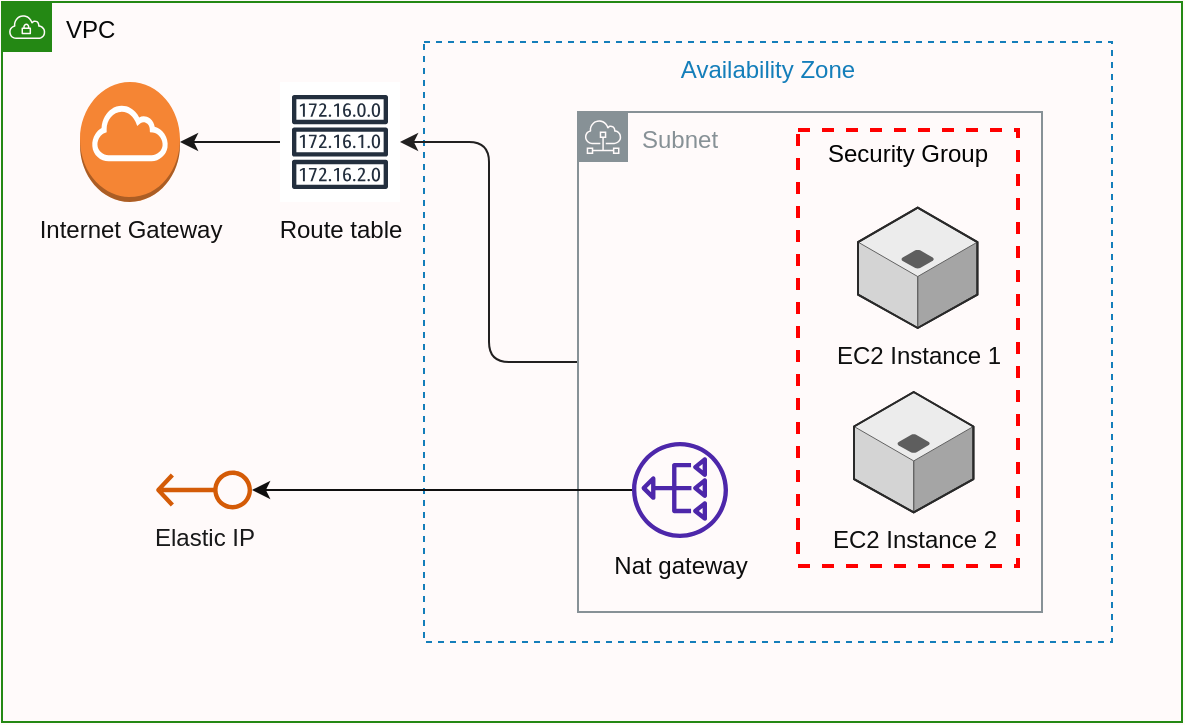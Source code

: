 <mxfile>
    <diagram id="RS0syd086Za-puUE_yWG" name="Page-1">
        <mxGraphModel dx="924" dy="346" grid="0" gridSize="10" guides="1" tooltips="1" connect="1" arrows="1" fold="1" page="1" pageScale="1" pageWidth="850" pageHeight="1100" background="#fffafa" math="0" shadow="0">
            <root>
                <mxCell id="0"/>
                <mxCell id="1" parent="0"/>
                <mxCell id="2" value="VPC" style="points=[[0,0],[0.25,0],[0.5,0],[0.75,0],[1,0],[1,0.25],[1,0.5],[1,0.75],[1,1],[0.75,1],[0.5,1],[0.25,1],[0,1],[0,0.75],[0,0.5],[0,0.25]];outlineConnect=0;gradientColor=none;html=1;whiteSpace=wrap;fontSize=12;fontStyle=0;container=1;pointerEvents=0;collapsible=0;recursiveResize=0;shape=mxgraph.aws4.group;grIcon=mxgraph.aws4.group_vpc;strokeColor=#248814;fillColor=none;verticalAlign=top;align=left;spacingLeft=30;fontColor=#070808;dashed=0;" parent="1" vertex="1">
                    <mxGeometry x="100" y="100" width="590" height="360" as="geometry"/>
                </mxCell>
                <mxCell id="3" value="Availability Zone" style="fillColor=none;strokeColor=#147EBA;dashed=1;verticalAlign=top;fontStyle=0;fontColor=#147EBA;" parent="2" vertex="1">
                    <mxGeometry x="211" y="20" width="344" height="300" as="geometry"/>
                </mxCell>
                <mxCell id="8" value="" style="edgeStyle=orthogonalEdgeStyle;html=1;fontColor=#eef2f7;strokeColor=#222020;" parent="2" source="4" target="6" edge="1">
                    <mxGeometry relative="1" as="geometry"/>
                </mxCell>
                <mxCell id="4" value="Subnet" style="sketch=0;outlineConnect=0;gradientColor=none;html=1;whiteSpace=wrap;fontSize=12;fontStyle=0;shape=mxgraph.aws4.group;grIcon=mxgraph.aws4.group_subnet;strokeColor=#879196;fillColor=none;verticalAlign=top;align=left;spacingLeft=30;fontColor=#879196;dashed=0;" parent="2" vertex="1">
                    <mxGeometry x="288" y="55" width="232" height="250" as="geometry"/>
                </mxCell>
                <mxCell id="5" value="Internet Gateway" style="outlineConnect=0;dashed=0;verticalLabelPosition=bottom;verticalAlign=top;align=center;html=1;shape=mxgraph.aws3.internet_gateway;fillColor=#F58534;gradientColor=none;strokeColor=#272525;fontColor=#121111;" parent="2" vertex="1">
                    <mxGeometry x="39" y="40" width="50" height="60" as="geometry"/>
                </mxCell>
                <mxCell id="7" value="" style="edgeStyle=orthogonalEdgeStyle;html=1;fontColor=#0d0c0c;strokeColor=#1a1919;" parent="2" source="6" target="5" edge="1">
                    <mxGeometry relative="1" as="geometry"/>
                </mxCell>
                <mxCell id="6" value="Route table" style="sketch=0;outlineConnect=0;fontColor=#0f0f10;gradientColor=none;strokeColor=#232F3E;fillColor=#ffffff;dashed=0;verticalLabelPosition=bottom;verticalAlign=top;align=center;html=1;fontSize=12;fontStyle=0;aspect=fixed;shape=mxgraph.aws4.resourceIcon;resIcon=mxgraph.aws4.route_table;" parent="2" vertex="1">
                    <mxGeometry x="139" y="40" width="60" height="60" as="geometry"/>
                </mxCell>
                <mxCell id="10" value="Elastic IP" style="sketch=0;outlineConnect=0;fontColor=#19191a;gradientColor=none;fillColor=#D45B07;strokeColor=none;dashed=0;verticalLabelPosition=bottom;verticalAlign=top;align=center;html=1;fontSize=12;fontStyle=0;aspect=fixed;pointerEvents=1;shape=mxgraph.aws4.elastic_ip_address;direction=west;" parent="2" vertex="1">
                    <mxGeometry x="77" y="234" width="48" height="20" as="geometry"/>
                </mxCell>
                <mxCell id="11" style="edgeStyle=orthogonalEdgeStyle;html=1;fontColor=#eef2f7;strokeColor=#100f0f;" parent="2" source="9" target="10" edge="1">
                    <mxGeometry relative="1" as="geometry"/>
                </mxCell>
                <mxCell id="9" value="Nat gateway" style="sketch=0;outlineConnect=0;fontColor=#0d0d0d;gradientColor=none;fillColor=#4D27AA;strokeColor=none;dashed=0;verticalLabelPosition=bottom;verticalAlign=top;align=center;html=1;fontSize=12;fontStyle=0;aspect=fixed;pointerEvents=1;shape=mxgraph.aws4.nat_gateway;direction=west;" parent="2" vertex="1">
                    <mxGeometry x="315" y="220" width="48" height="48" as="geometry"/>
                </mxCell>
                <mxCell id="14" value="Security Group" style="fontStyle=0;verticalAlign=top;align=center;spacingTop=-2;fillColor=none;rounded=0;whiteSpace=wrap;html=1;strokeColor=#FF0000;strokeWidth=2;dashed=1;container=1;collapsible=0;expand=0;recursiveResize=0;fontColor=#030303;" parent="2" vertex="1">
                    <mxGeometry x="398" y="64" width="110" height="218" as="geometry"/>
                </mxCell>
                <mxCell id="15" value="EC2 Instance 1" style="verticalLabelPosition=bottom;html=1;verticalAlign=top;strokeWidth=1;align=center;outlineConnect=0;dashed=0;outlineConnect=0;shape=mxgraph.aws3d.application_server;fillColor=#ECECEC;strokeColor=#5E5E5E;aspect=fixed;fontColor=#0f1010;" parent="14" vertex="1">
                    <mxGeometry x="30" y="38.8" width="59.72" height="60.2" as="geometry"/>
                </mxCell>
                <mxCell id="16" value="EC2 Instance 2" style="verticalLabelPosition=bottom;html=1;verticalAlign=top;strokeWidth=1;align=center;outlineConnect=0;dashed=0;outlineConnect=0;shape=mxgraph.aws3d.application_server;fillColor=#ECECEC;strokeColor=#5E5E5E;aspect=fixed;fontColor=#0f1010;" vertex="1" parent="14">
                    <mxGeometry x="28" y="131" width="59.72" height="60.2" as="geometry"/>
                </mxCell>
            </root>
        </mxGraphModel>
    </diagram>
</mxfile>